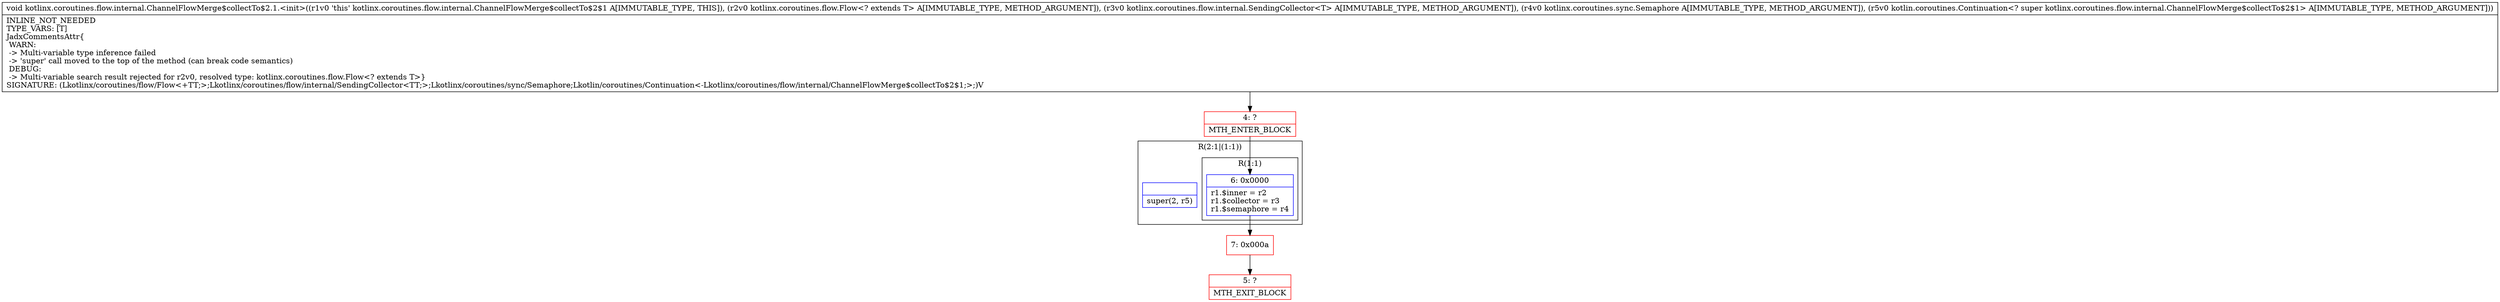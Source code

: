 digraph "CFG forkotlinx.coroutines.flow.internal.ChannelFlowMerge$collectTo$2.1.\<init\>(Lkotlinx\/coroutines\/flow\/Flow;Lkotlinx\/coroutines\/flow\/internal\/SendingCollector;Lkotlinx\/coroutines\/sync\/Semaphore;Lkotlin\/coroutines\/Continuation;)V" {
subgraph cluster_Region_679032487 {
label = "R(2:1|(1:1))";
node [shape=record,color=blue];
Node_InsnContainer_175094077 [shape=record,label="{|super(2, r5)\l}"];
subgraph cluster_Region_190403284 {
label = "R(1:1)";
node [shape=record,color=blue];
Node_6 [shape=record,label="{6\:\ 0x0000|r1.$inner = r2\lr1.$collector = r3\lr1.$semaphore = r4\l}"];
}
}
Node_4 [shape=record,color=red,label="{4\:\ ?|MTH_ENTER_BLOCK\l}"];
Node_7 [shape=record,color=red,label="{7\:\ 0x000a}"];
Node_5 [shape=record,color=red,label="{5\:\ ?|MTH_EXIT_BLOCK\l}"];
MethodNode[shape=record,label="{void kotlinx.coroutines.flow.internal.ChannelFlowMerge$collectTo$2.1.\<init\>((r1v0 'this' kotlinx.coroutines.flow.internal.ChannelFlowMerge$collectTo$2$1 A[IMMUTABLE_TYPE, THIS]), (r2v0 kotlinx.coroutines.flow.Flow\<? extends T\> A[IMMUTABLE_TYPE, METHOD_ARGUMENT]), (r3v0 kotlinx.coroutines.flow.internal.SendingCollector\<T\> A[IMMUTABLE_TYPE, METHOD_ARGUMENT]), (r4v0 kotlinx.coroutines.sync.Semaphore A[IMMUTABLE_TYPE, METHOD_ARGUMENT]), (r5v0 kotlin.coroutines.Continuation\<? super kotlinx.coroutines.flow.internal.ChannelFlowMerge$collectTo$2$1\> A[IMMUTABLE_TYPE, METHOD_ARGUMENT]))  | INLINE_NOT_NEEDED\lTYPE_VARS: [T]\lJadxCommentsAttr\{\l WARN: \l \-\> Multi\-variable type inference failed\l \-\> 'super' call moved to the top of the method (can break code semantics)\l DEBUG: \l \-\> Multi\-variable search result rejected for r2v0, resolved type: kotlinx.coroutines.flow.Flow\<? extends T\>\}\lSIGNATURE: (Lkotlinx\/coroutines\/flow\/Flow\<+TT;\>;Lkotlinx\/coroutines\/flow\/internal\/SendingCollector\<TT;\>;Lkotlinx\/coroutines\/sync\/Semaphore;Lkotlin\/coroutines\/Continuation\<\-Lkotlinx\/coroutines\/flow\/internal\/ChannelFlowMerge$collectTo$2$1;\>;)V\l}"];
MethodNode -> Node_4;Node_6 -> Node_7;
Node_4 -> Node_6;
Node_7 -> Node_5;
}

